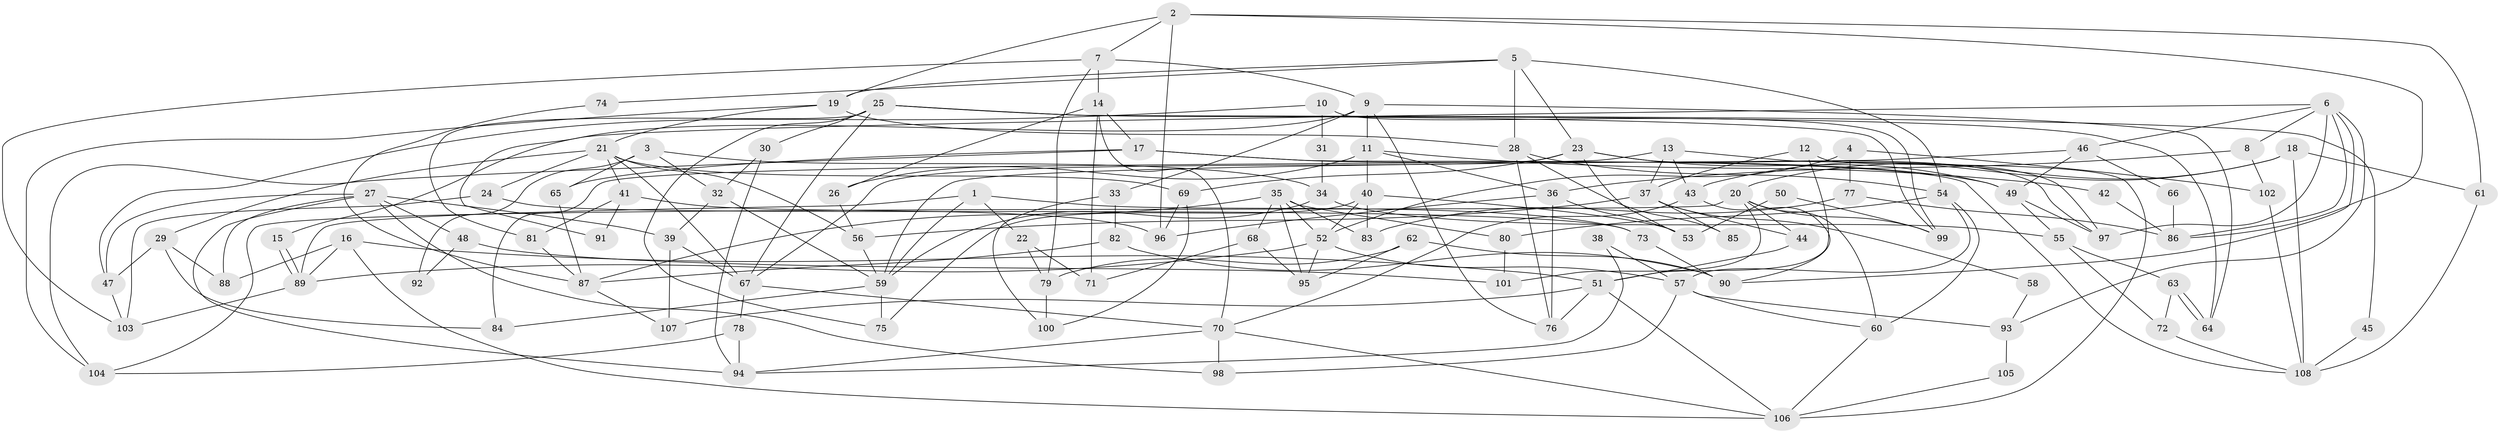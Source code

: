 // Generated by graph-tools (version 1.1) at 2025/11/02/27/25 16:11:18]
// undirected, 108 vertices, 216 edges
graph export_dot {
graph [start="1"]
  node [color=gray90,style=filled];
  1;
  2;
  3;
  4;
  5;
  6;
  7;
  8;
  9;
  10;
  11;
  12;
  13;
  14;
  15;
  16;
  17;
  18;
  19;
  20;
  21;
  22;
  23;
  24;
  25;
  26;
  27;
  28;
  29;
  30;
  31;
  32;
  33;
  34;
  35;
  36;
  37;
  38;
  39;
  40;
  41;
  42;
  43;
  44;
  45;
  46;
  47;
  48;
  49;
  50;
  51;
  52;
  53;
  54;
  55;
  56;
  57;
  58;
  59;
  60;
  61;
  62;
  63;
  64;
  65;
  66;
  67;
  68;
  69;
  70;
  71;
  72;
  73;
  74;
  75;
  76;
  77;
  78;
  79;
  80;
  81;
  82;
  83;
  84;
  85;
  86;
  87;
  88;
  89;
  90;
  91;
  92;
  93;
  94;
  95;
  96;
  97;
  98;
  99;
  100;
  101;
  102;
  103;
  104;
  105;
  106;
  107;
  108;
  1 -- 59;
  1 -- 89;
  1 -- 22;
  1 -- 73;
  2 -- 7;
  2 -- 96;
  2 -- 19;
  2 -- 61;
  2 -- 86;
  3 -- 34;
  3 -- 32;
  3 -- 65;
  3 -- 92;
  4 -- 52;
  4 -- 77;
  4 -- 102;
  5 -- 23;
  5 -- 54;
  5 -- 19;
  5 -- 28;
  5 -- 74;
  6 -- 97;
  6 -- 8;
  6 -- 15;
  6 -- 46;
  6 -- 86;
  6 -- 90;
  6 -- 93;
  7 -- 14;
  7 -- 9;
  7 -- 79;
  7 -- 103;
  8 -- 36;
  8 -- 102;
  9 -- 11;
  9 -- 76;
  9 -- 33;
  9 -- 64;
  9 -- 91;
  10 -- 47;
  10 -- 99;
  10 -- 31;
  11 -- 36;
  11 -- 26;
  11 -- 40;
  11 -- 42;
  12 -- 106;
  12 -- 51;
  12 -- 37;
  13 -- 37;
  13 -- 43;
  13 -- 84;
  13 -- 97;
  14 -- 70;
  14 -- 17;
  14 -- 26;
  14 -- 71;
  15 -- 89;
  15 -- 89;
  16 -- 51;
  16 -- 89;
  16 -- 88;
  16 -- 106;
  17 -- 65;
  17 -- 49;
  17 -- 104;
  17 -- 108;
  18 -- 43;
  18 -- 108;
  18 -- 20;
  18 -- 61;
  19 -- 21;
  19 -- 28;
  19 -- 104;
  20 -- 104;
  20 -- 44;
  20 -- 60;
  20 -- 99;
  20 -- 101;
  21 -- 29;
  21 -- 24;
  21 -- 41;
  21 -- 56;
  21 -- 67;
  21 -- 69;
  22 -- 79;
  22 -- 71;
  23 -- 67;
  23 -- 69;
  23 -- 49;
  23 -- 53;
  23 -- 97;
  24 -- 103;
  24 -- 73;
  25 -- 64;
  25 -- 67;
  25 -- 30;
  25 -- 45;
  25 -- 75;
  25 -- 81;
  25 -- 99;
  26 -- 56;
  27 -- 47;
  27 -- 39;
  27 -- 48;
  27 -- 88;
  27 -- 94;
  27 -- 98;
  28 -- 54;
  28 -- 76;
  28 -- 85;
  29 -- 84;
  29 -- 88;
  29 -- 47;
  30 -- 94;
  30 -- 32;
  31 -- 34;
  32 -- 59;
  32 -- 39;
  33 -- 82;
  33 -- 100;
  34 -- 55;
  34 -- 59;
  35 -- 52;
  35 -- 95;
  35 -- 68;
  35 -- 80;
  35 -- 83;
  35 -- 87;
  36 -- 53;
  36 -- 96;
  36 -- 76;
  37 -- 44;
  37 -- 56;
  37 -- 58;
  37 -- 85;
  38 -- 57;
  38 -- 94;
  39 -- 67;
  39 -- 107;
  40 -- 75;
  40 -- 52;
  40 -- 53;
  40 -- 83;
  41 -- 81;
  41 -- 91;
  41 -- 96;
  42 -- 86;
  43 -- 90;
  43 -- 70;
  44 -- 51;
  45 -- 108;
  46 -- 49;
  46 -- 59;
  46 -- 66;
  47 -- 103;
  48 -- 101;
  48 -- 92;
  49 -- 97;
  49 -- 55;
  50 -- 53;
  50 -- 99;
  51 -- 106;
  51 -- 76;
  51 -- 107;
  52 -- 57;
  52 -- 89;
  52 -- 95;
  54 -- 60;
  54 -- 57;
  54 -- 80;
  55 -- 63;
  55 -- 72;
  56 -- 59;
  57 -- 60;
  57 -- 93;
  57 -- 98;
  58 -- 93;
  59 -- 75;
  59 -- 84;
  60 -- 106;
  61 -- 108;
  62 -- 90;
  62 -- 95;
  62 -- 79;
  63 -- 72;
  63 -- 64;
  63 -- 64;
  65 -- 87;
  66 -- 86;
  67 -- 70;
  67 -- 78;
  68 -- 71;
  68 -- 95;
  69 -- 100;
  69 -- 96;
  70 -- 98;
  70 -- 94;
  70 -- 106;
  72 -- 108;
  73 -- 90;
  74 -- 87;
  77 -- 83;
  77 -- 86;
  78 -- 104;
  78 -- 94;
  79 -- 100;
  80 -- 101;
  81 -- 87;
  82 -- 87;
  82 -- 90;
  87 -- 107;
  89 -- 103;
  93 -- 105;
  102 -- 108;
  105 -- 106;
}
